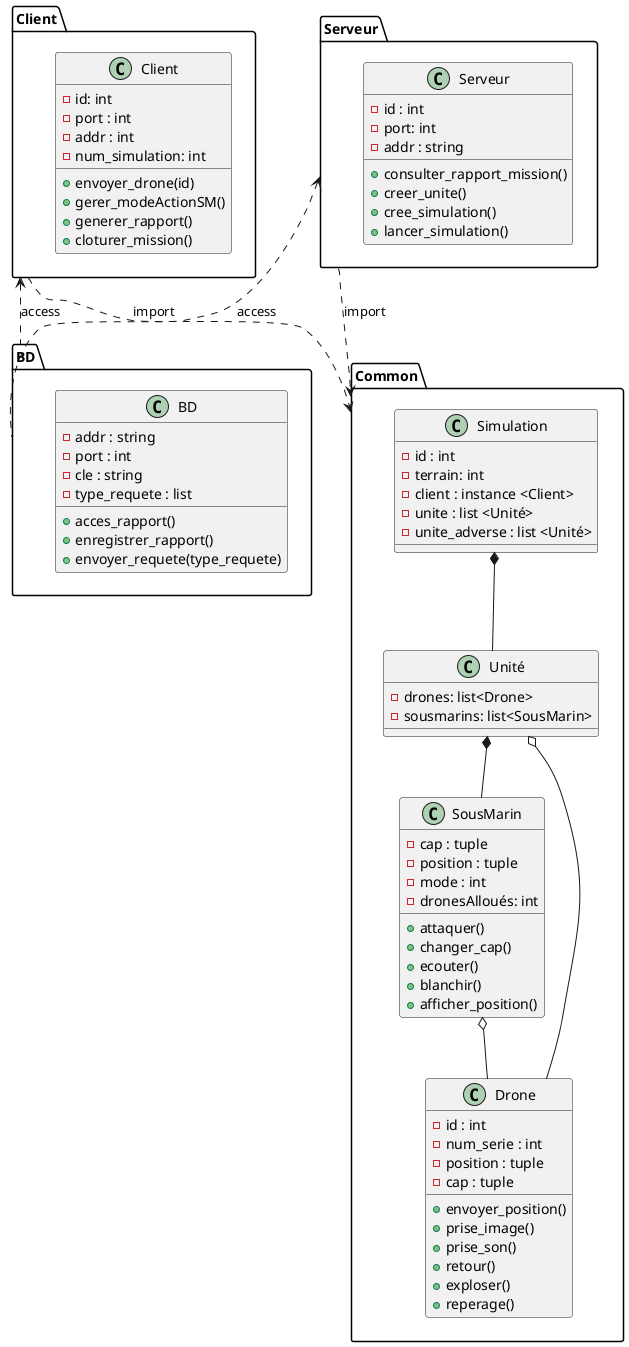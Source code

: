 @startuml

package BD{
    class BD{
        - addr : string
        - port : int
        - cle : string
        - type_requete : list
        + acces_rapport()
        + enregistrer_rapport()
        + envoyer_requete(type_requete)
    }
}

package Client{
    class Client{
        - id: int
        - port : int
        - addr : int
        - num_simulation: int
        + envoyer_drone(id)
        + gerer_modeActionSM()
        + generer_rapport()
        + cloturer_mission()
    }
}


package Serveur{
    class Serveur{
        - id : int
        - port: int
        - addr : string
        + consulter_rapport_mission()
        + creer_unite()
        + cree_simulation()
        + lancer_simulation()
    }
}


package Common {
    class Simulation{
        - id : int
        - terrain: int
        - client : instance <Client>
        - unite : list <Unité>
        - unite_adverse : list <Unité>
    }

    class Unité {
        - drones: list<Drone>
        - sousmarins: list<SousMarin>
    }
    
    class SousMarin {
        - cap : tuple
        - position : tuple
        - mode : int
        - dronesAlloués: int
        +attaquer()
        +changer_cap()
        +ecouter()
        +blanchir()
        +afficher_position()
    }

    
    class Drone {
        - id : int
        - num_serie : int
        - position : tuple
        - cap : tuple
        +envoyer_position()
        +prise_image()
        +prise_son()
        +retour()
        +exploser()
        +reperage()
    }


    Unité *-- SousMarin
    Unité o-- Drone
    SousMarin o-- Drone
    Simulation *-- Unité
}


Client ..> Common : import
Serveur ..> Common : import
Serveur <.. BD : access
Client <.. BD : access



@enduml
